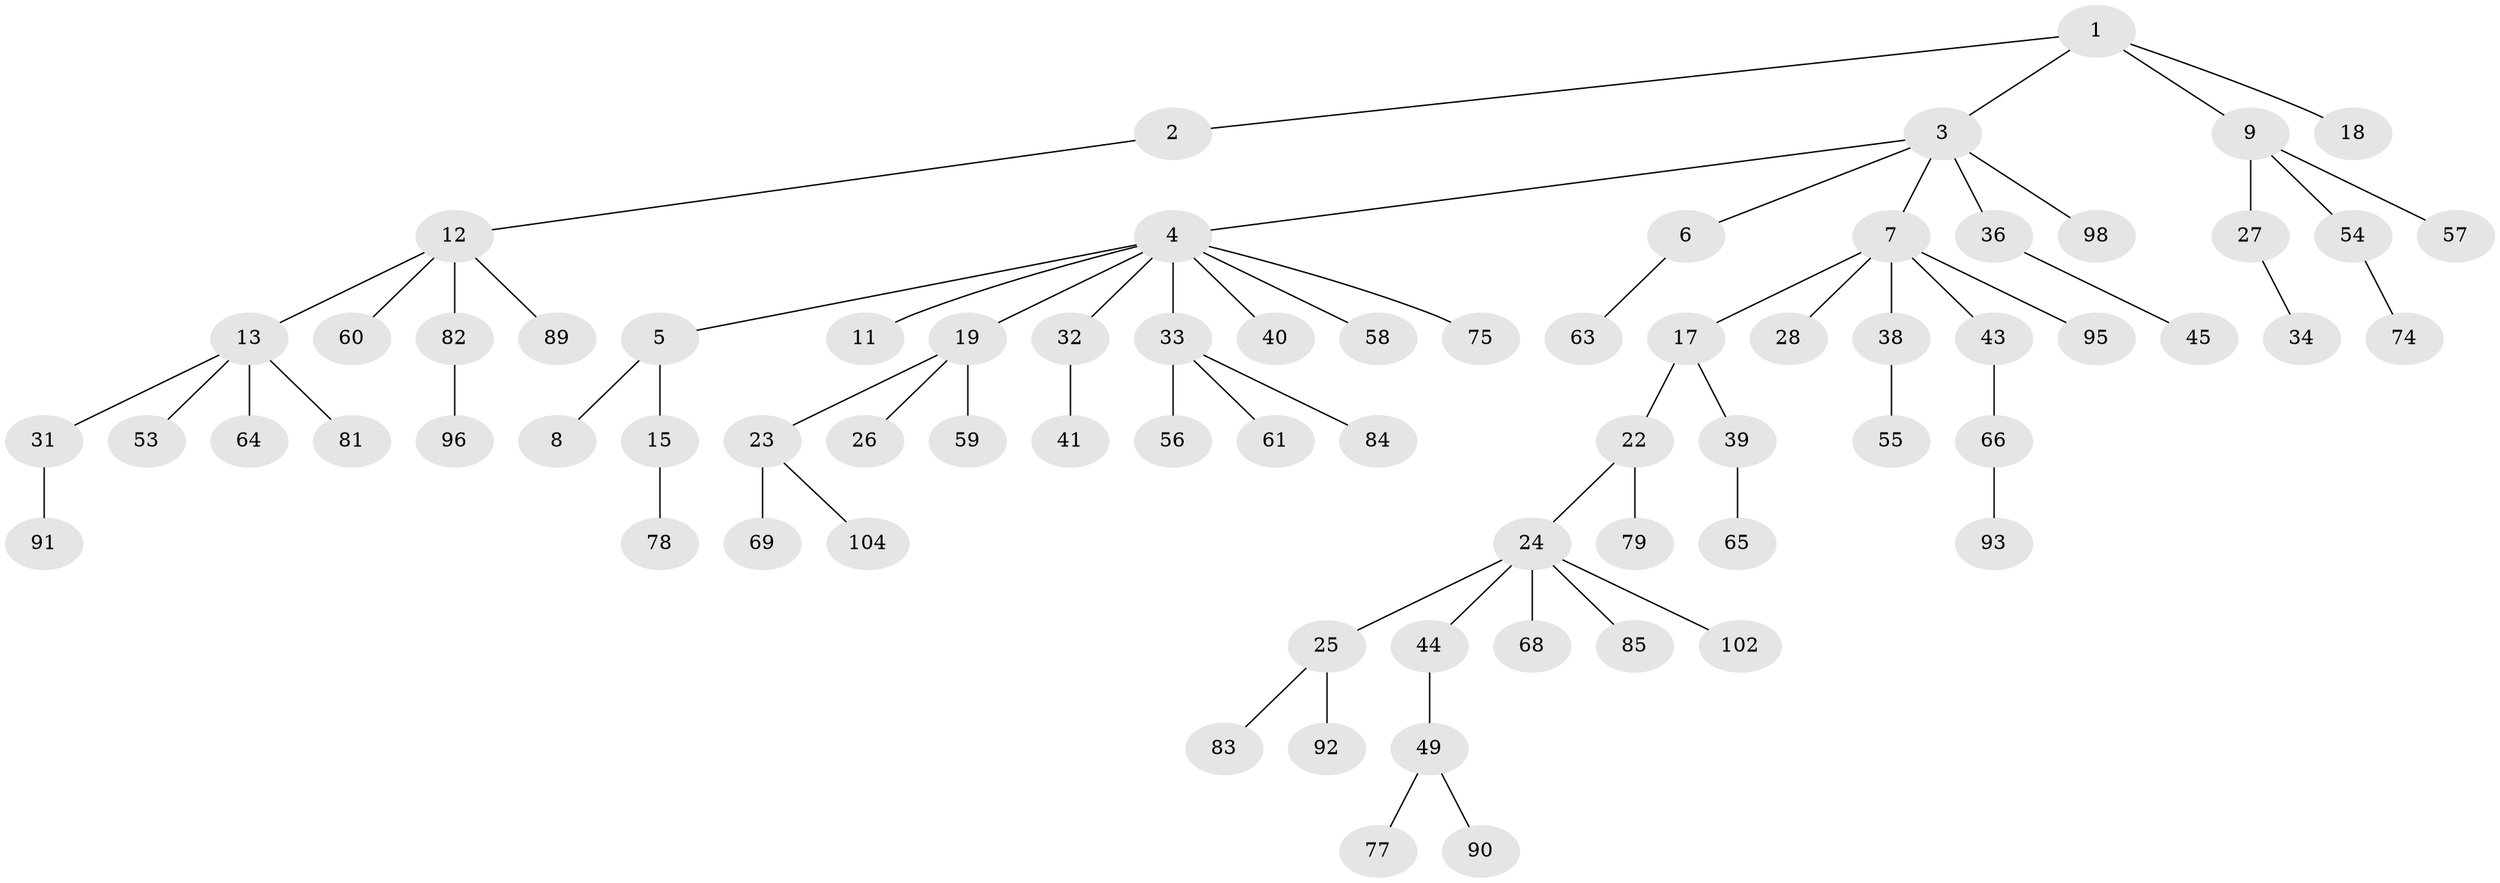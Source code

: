 // Generated by graph-tools (version 1.1) at 2025/52/02/27/25 19:52:12]
// undirected, 71 vertices, 70 edges
graph export_dot {
graph [start="1"]
  node [color=gray90,style=filled];
  1 [super="+14"];
  2 [super="+29"];
  3 [super="+51"];
  4 [super="+10"];
  5 [super="+87"];
  6 [super="+86"];
  7 [super="+47"];
  8;
  9 [super="+20"];
  11 [super="+71"];
  12 [super="+35"];
  13 [super="+16"];
  15 [super="+21"];
  17 [super="+99"];
  18;
  19 [super="+70"];
  22;
  23 [super="+52"];
  24 [super="+37"];
  25 [super="+50"];
  26 [super="+30"];
  27;
  28;
  31 [super="+46"];
  32;
  33 [super="+42"];
  34 [super="+73"];
  36;
  38 [super="+48"];
  39;
  40;
  41;
  43;
  44;
  45 [super="+80"];
  49 [super="+76"];
  53;
  54;
  55;
  56 [super="+72"];
  57;
  58 [super="+105"];
  59 [super="+101"];
  60;
  61 [super="+62"];
  63;
  64 [super="+100"];
  65;
  66 [super="+67"];
  68;
  69;
  74 [super="+94"];
  75;
  77;
  78;
  79 [super="+97"];
  81;
  82 [super="+88"];
  83 [super="+103"];
  84;
  85;
  89;
  90;
  91;
  92;
  93;
  95;
  96;
  98;
  102;
  104;
  1 -- 2;
  1 -- 3;
  1 -- 9;
  1 -- 18;
  2 -- 12;
  3 -- 4;
  3 -- 6;
  3 -- 7;
  3 -- 36;
  3 -- 98;
  4 -- 5;
  4 -- 32;
  4 -- 33;
  4 -- 40;
  4 -- 58;
  4 -- 11;
  4 -- 75;
  4 -- 19;
  5 -- 8;
  5 -- 15;
  6 -- 63;
  7 -- 17;
  7 -- 28;
  7 -- 38;
  7 -- 43;
  7 -- 95;
  9 -- 57;
  9 -- 27;
  9 -- 54;
  12 -- 13;
  12 -- 60;
  12 -- 82;
  12 -- 89;
  13 -- 53;
  13 -- 81;
  13 -- 64;
  13 -- 31;
  15 -- 78;
  17 -- 22;
  17 -- 39;
  19 -- 23;
  19 -- 26;
  19 -- 59;
  22 -- 24;
  22 -- 79;
  23 -- 104;
  23 -- 69;
  24 -- 25;
  24 -- 68;
  24 -- 102;
  24 -- 44;
  24 -- 85;
  25 -- 83;
  25 -- 92;
  27 -- 34;
  31 -- 91;
  32 -- 41;
  33 -- 56;
  33 -- 84;
  33 -- 61;
  36 -- 45;
  38 -- 55;
  39 -- 65;
  43 -- 66;
  44 -- 49;
  49 -- 90;
  49 -- 77;
  54 -- 74;
  66 -- 93;
  82 -- 96;
}
